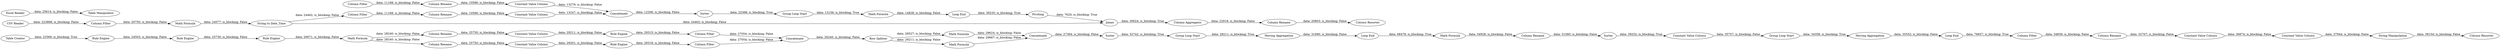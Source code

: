 digraph {
	"5891732121281620423_12" [label="Constant Value Column"]
	"1795065224022834551_74" [label="Math Formula"]
	"5891732121281620423_13" [label="Rule Engine"]
	"5891732121281620423_15" [label=Concatenate]
	"-2950710060738936135_20" [label="Row Splitter"]
	"2562050794774404571_60" [label="Constant Value Column"]
	"2562050794774404571_58" [label="Column Rename"]
	"-2950710060738936135_35" [label="Group Loop Start"]
	"1795065224022834551_2" [label="Column Filter"]
	"2562050794774404571_55" [label="Column Filter"]
	"-3787588458525942870_1139" [label="Table Creator"]
	"2562050794774404571_54" [label="Column Filter"]
	"1795065224022834551_76" [label="Loop End"]
	"-4446544231001384780_881" [label="Constant Value Column"]
	"1795065224022834551_5" [label="String to Date_Time"]
	"1795065224022834551_72" [label="Column Aggregator"]
	"-2950710060738936135_16" [label=Sorter]
	"5891732121281620423_14" [label="Column Filter"]
	"1795065224022834551_3" [label="Column Rename"]
	"-7851108849564146032_44" [label="Column Rename"]
	"5891732121281620423_19" [label="Column Rename"]
	"-4446544231001384780_882" [label="Constant Value Column"]
	"5891732121281620423_5" [label="Math Formula"]
	"1795065224022834551_63" [label="Group Loop Start"]
	"5891732121281620423_4" [label="Rule Engine"]
	"-2950710060738936135_38" [label="Loop End"]
	"2562050794774404571_57" [label="Column Rename"]
	"-2950710060738936135_18" [label="Math Formula"]
	"5891732121281620423_8" [label="Constant Value Column"]
	"-4446544231001384780_885" [label="Column Resorter"]
	"5891732121281620423_3" [label="Rule Engine"]
	"1795065224022834551_69" [label=Joiner]
	"-3787588458525942870_1140" [label="Excel Reader"]
	"-3787588458525942870_1141" [label="Table Manipulator"]
	"-2950710060738936135_21" [label="Math Formula"]
	"5891732121281620423_9" [label="Rule Engine"]
	"-2950710060738936135_22" [label=Concatenate]
	"-2950710060738936135_36" [label="Math Formula"]
	"1795065224022834551_73" [label="Column Resorter"]
	"1795065224022834551_68" [label=Pivoting]
	"1795065224022834551_75" [label="Math Formula"]
	"-7851108849564146032_38" [label=Sorter]
	"-7851108849564146032_41" [label="Constant Value Column"]
	"-7851108849564146032_40" [label="Moving Aggregation"]
	"-7851108849564146032_39" [label="Group Loop Start"]
	"5891732121281620423_2" [label="Rule Engine"]
	"2562050794774404571_56" [label=Concatenate]
	"-3787588458525942870_739" [label="CSV Reader"]
	"-2950710060738936135_29" [label="Moving Aggregation"]
	"-7851108849564146032_45" [label="Loop End"]
	"-7851108849564146032_43" [label="Column Filter"]
	"-4446544231001384780_884" [label="String Manipulation"]
	"2562050794774404571_59" [label="Constant Value Column"]
	"5891732121281620423_10" [label="Column Filter"]
	"5891732121281620423_18" [label="Column Rename"]
	"-2950710060738936135_37" [label="Column Rename"]
	"2562050794774404571_61" [label=Sorter]
	"-4446544231001384780_882" -> "-4446544231001384780_881" [label="data: 36874; is_blocking: False"]
	"5891732121281620423_3" -> "5891732121281620423_4" [label="data: 25730; is_blocking: False"]
	"-7851108849564146032_43" -> "-7851108849564146032_44" [label="data: 34839; is_blocking: False"]
	"2562050794774404571_56" -> "2562050794774404571_61" [label="data: 12206; is_blocking: False"]
	"-2950710060738936135_22" -> "-2950710060738936135_16" [label="data: 27364; is_blocking: False"]
	"5891732121281620423_8" -> "5891732121281620423_9" [label="data: 29201; is_blocking: False"]
	"1795065224022834551_2" -> "1795065224022834551_74" [label="data: 20750; is_blocking: False"]
	"-2950710060738936135_21" -> "-2950710060738936135_22" [label="data: 29687; is_blocking: False"]
	"1795065224022834551_69" -> "1795065224022834551_72" [label="data: 30624; is_blocking: True"]
	"2562050794774404571_58" -> "2562050794774404571_60" [label="data: 10586; is_blocking: False"]
	"5891732121281620423_14" -> "5891732121281620423_15" [label="data: 27054; is_blocking: False"]
	"5891732121281620423_15" -> "-2950710060738936135_20" [label="data: 26240; is_blocking: False"]
	"-3787588458525942870_1140" -> "-3787588458525942870_1141" [label="data: 25614; is_blocking: False"]
	"2562050794774404571_59" -> "2562050794774404571_56" [label="data: 13247; is_blocking: False"]
	"2562050794774404571_57" -> "2562050794774404571_59" [label="data: 10586; is_blocking: False"]
	"5891732121281620423_4" -> "5891732121281620423_5" [label="data: 26971; is_blocking: False"]
	"-2950710060738936135_16" -> "-2950710060738936135_35" [label="data: 32742; is_blocking: True"]
	"5891732121281620423_5" -> "5891732121281620423_19" [label="data: 28240; is_blocking: False"]
	"-2950710060738936135_38" -> "-2950710060738936135_36" [label="data: 68478; is_blocking: True"]
	"1795065224022834551_5" -> "1795065224022834551_69" [label="data: 24462; is_blocking: False"]
	"5891732121281620423_5" -> "5891732121281620423_18" [label="data: 28240; is_blocking: False"]
	"5891732121281620423_12" -> "5891732121281620423_13" [label="data: 29211; is_blocking: False"]
	"5891732121281620423_2" -> "5891732121281620423_3" [label="data: 24503; is_blocking: False"]
	"-7851108849564146032_45" -> "-7851108849564146032_43" [label="data: 76657; is_blocking: True"]
	"-2950710060738936135_36" -> "-2950710060738936135_37" [label="data: 34928; is_blocking: False"]
	"1795065224022834551_68" -> "1795065224022834551_69" [label="data: 7620; is_blocking: True"]
	"-7851108849564146032_39" -> "-7851108849564146032_40" [label="data: 34358; is_blocking: True"]
	"-3787588458525942870_739" -> "1795065224022834551_2" [label="data: 223868; is_blocking: False"]
	"1795065224022834551_75" -> "1795065224022834551_76" [label="data: 14828; is_blocking: False"]
	"-2950710060738936135_20" -> "-2950710060738936135_21" [label="data: 29211; is_blocking: False"]
	"1795065224022834551_5" -> "2562050794774404571_54" [label="data: 24462; is_blocking: False"]
	"-3787588458525942870_1139" -> "5891732121281620423_2" [label="data: 23369; is_blocking: True"]
	"-7851108849564146032_38" -> "-7851108849564146032_41" [label="data: 39252; is_blocking: True"]
	"-4446544231001384780_881" -> "-4446544231001384780_884" [label="data: 37944; is_blocking: False"]
	"-2950710060738936135_37" -> "-7851108849564146032_38" [label="data: 31580; is_blocking: False"]
	"2562050794774404571_55" -> "2562050794774404571_58" [label="data: 11168; is_blocking: False"]
	"-7851108849564146032_44" -> "-4446544231001384780_882" [label="data: 32707; is_blocking: False"]
	"-2950710060738936135_35" -> "-2950710060738936135_29" [label="data: 28211; is_blocking: True"]
	"-7851108849564146032_40" -> "-7851108849564146032_45" [label="data: 35552; is_blocking: False"]
	"2562050794774404571_54" -> "2562050794774404571_57" [label="data: 11168; is_blocking: False"]
	"-2950710060738936135_18" -> "-2950710060738936135_22" [label="data: 29624; is_blocking: False"]
	"-4446544231001384780_884" -> "-4446544231001384780_885" [label="data: 39154; is_blocking: False"]
	"1795065224022834551_3" -> "1795065224022834551_73" [label="data: 20803; is_blocking: False"]
	"-2950710060738936135_20" -> "-2950710060738936135_18" [label="data: 28527; is_blocking: False"]
	"1795065224022834551_72" -> "1795065224022834551_3" [label="data: 22918; is_blocking: False"]
	"1795065224022834551_74" -> "1795065224022834551_5" [label="data: 24077; is_blocking: False"]
	"5891732121281620423_9" -> "5891732121281620423_10" [label="data: 29318; is_blocking: False"]
	"5891732121281620423_18" -> "5891732121281620423_8" [label="data: 25750; is_blocking: False"]
	"5891732121281620423_19" -> "5891732121281620423_12" [label="data: 25750; is_blocking: False"]
	"1795065224022834551_76" -> "1795065224022834551_68" [label="data: 39235; is_blocking: True"]
	"2562050794774404571_60" -> "2562050794774404571_56" [label="data: 13279; is_blocking: False"]
	"-7851108849564146032_41" -> "-7851108849564146032_39" [label="data: 35757; is_blocking: False"]
	"5891732121281620423_10" -> "5891732121281620423_15" [label="data: 27054; is_blocking: False"]
	"5891732121281620423_13" -> "5891732121281620423_14" [label="data: 29315; is_blocking: False"]
	"-2950710060738936135_29" -> "-2950710060738936135_38" [label="data: 31690; is_blocking: False"]
	"2562050794774404571_61" -> "1795065224022834551_63" [label="data: 22368; is_blocking: True"]
	"1795065224022834551_63" -> "1795065224022834551_75" [label="data: 13156; is_blocking: True"]
	rankdir=LR
}
